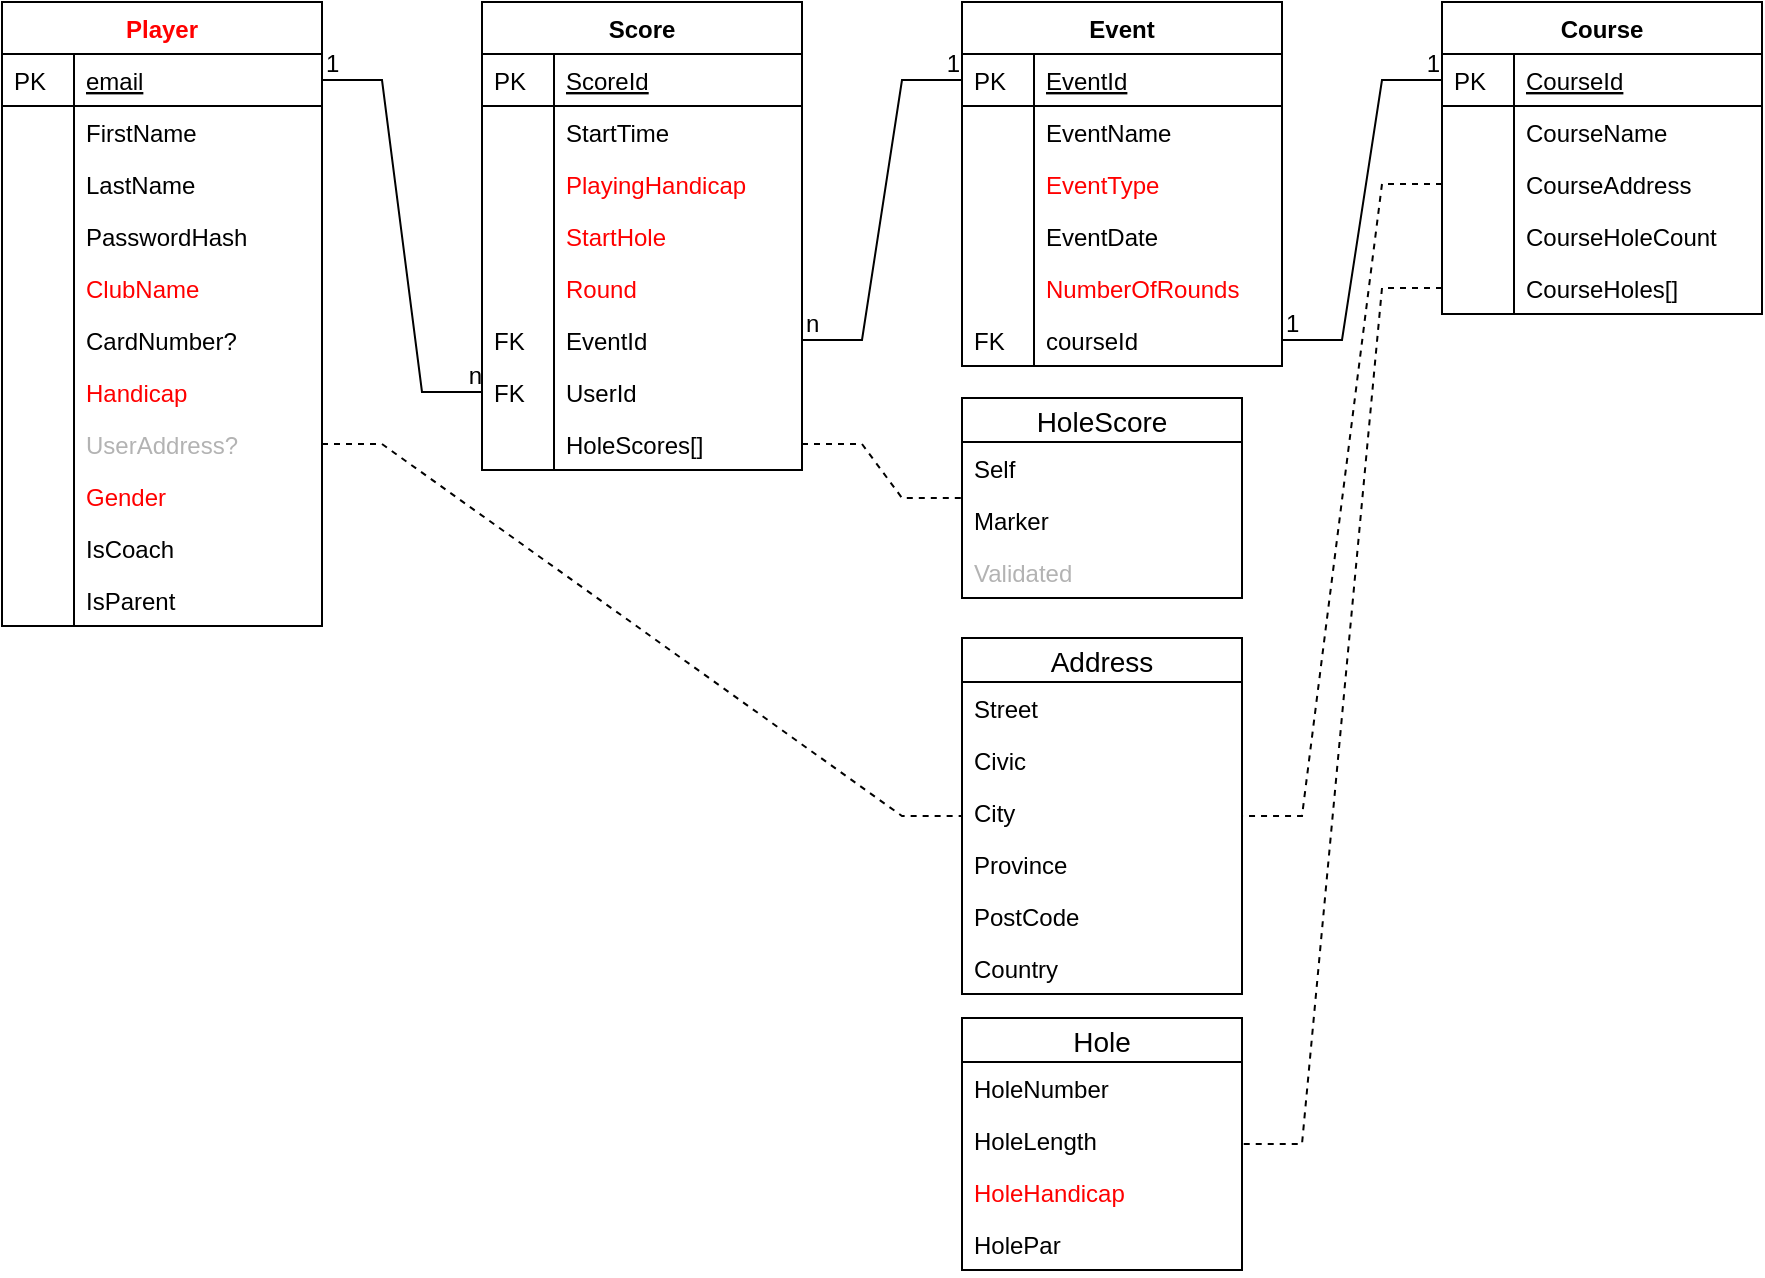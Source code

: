 <mxfile version="12.9.13" type="device"><diagram id="C5RBs43oDa-KdzZeNtuy" name="Page-1"><mxGraphModel dx="621" dy="469" grid="1" gridSize="10" guides="1" tooltips="1" connect="1" arrows="1" fold="1" page="1" pageScale="1" pageWidth="1169" pageHeight="827" math="0" shadow="0"><root><mxCell id="WIyWlLk6GJQsqaUBKTNV-0"/><mxCell id="WIyWlLk6GJQsqaUBKTNV-1" parent="WIyWlLk6GJQsqaUBKTNV-0"/><mxCell id="zkfFHV4jXpPFQw0GAbJ--51" value="Player" style="swimlane;fontStyle=1;childLayout=stackLayout;horizontal=1;startSize=26;horizontalStack=0;resizeParent=1;resizeLast=0;collapsible=1;marginBottom=0;rounded=0;shadow=0;strokeWidth=1;fontColor=#FF0000;" parent="WIyWlLk6GJQsqaUBKTNV-1" vertex="1"><mxGeometry x="40" y="42" width="160" height="312" as="geometry"><mxRectangle x="20" y="80" width="160" height="26" as="alternateBounds"/></mxGeometry></mxCell><mxCell id="zkfFHV4jXpPFQw0GAbJ--52" value="email" style="shape=partialRectangle;top=0;left=0;right=0;bottom=1;align=left;verticalAlign=top;fillColor=none;spacingLeft=40;spacingRight=4;overflow=hidden;rotatable=0;points=[[0,0.5],[1,0.5]];portConstraint=eastwest;dropTarget=0;rounded=0;shadow=0;strokeWidth=1;fontStyle=4" parent="zkfFHV4jXpPFQw0GAbJ--51" vertex="1"><mxGeometry y="26" width="160" height="26" as="geometry"/></mxCell><mxCell id="zkfFHV4jXpPFQw0GAbJ--53" value="PK" style="shape=partialRectangle;top=0;left=0;bottom=0;fillColor=none;align=left;verticalAlign=top;spacingLeft=4;spacingRight=4;overflow=hidden;rotatable=0;points=[];portConstraint=eastwest;part=1;" parent="zkfFHV4jXpPFQw0GAbJ--52" vertex="1" connectable="0"><mxGeometry width="36" height="26" as="geometry"/></mxCell><mxCell id="zkfFHV4jXpPFQw0GAbJ--54" value="FirstName" style="shape=partialRectangle;top=0;left=0;right=0;bottom=0;align=left;verticalAlign=top;fillColor=none;spacingLeft=40;spacingRight=4;overflow=hidden;rotatable=0;points=[[0,0.5],[1,0.5]];portConstraint=eastwest;dropTarget=0;rounded=0;shadow=0;strokeWidth=1;" parent="zkfFHV4jXpPFQw0GAbJ--51" vertex="1"><mxGeometry y="52" width="160" height="26" as="geometry"/></mxCell><mxCell id="zkfFHV4jXpPFQw0GAbJ--55" value="" style="shape=partialRectangle;top=0;left=0;bottom=0;fillColor=none;align=left;verticalAlign=top;spacingLeft=4;spacingRight=4;overflow=hidden;rotatable=0;points=[];portConstraint=eastwest;part=1;" parent="zkfFHV4jXpPFQw0GAbJ--54" vertex="1" connectable="0"><mxGeometry width="36" height="26" as="geometry"/></mxCell><mxCell id="CNbzcFAfPootxd4gBOf6-0" value="LastName" style="shape=partialRectangle;top=0;left=0;right=0;bottom=0;align=left;verticalAlign=top;fillColor=none;spacingLeft=40;spacingRight=4;overflow=hidden;rotatable=0;points=[[0,0.5],[1,0.5]];portConstraint=eastwest;dropTarget=0;rounded=0;shadow=0;strokeWidth=1;" parent="zkfFHV4jXpPFQw0GAbJ--51" vertex="1"><mxGeometry y="78" width="160" height="26" as="geometry"/></mxCell><mxCell id="CNbzcFAfPootxd4gBOf6-1" value="" style="shape=partialRectangle;top=0;left=0;bottom=0;fillColor=none;align=left;verticalAlign=top;spacingLeft=4;spacingRight=4;overflow=hidden;rotatable=0;points=[];portConstraint=eastwest;part=1;" parent="CNbzcFAfPootxd4gBOf6-0" vertex="1" connectable="0"><mxGeometry width="36" height="26" as="geometry"/></mxCell><mxCell id="CNbzcFAfPootxd4gBOf6-2" value="PasswordHash" style="shape=partialRectangle;top=0;left=0;right=0;bottom=0;align=left;verticalAlign=top;fillColor=none;spacingLeft=40;spacingRight=4;overflow=hidden;rotatable=0;points=[[0,0.5],[1,0.5]];portConstraint=eastwest;dropTarget=0;rounded=0;shadow=0;strokeWidth=1;" parent="zkfFHV4jXpPFQw0GAbJ--51" vertex="1"><mxGeometry y="104" width="160" height="26" as="geometry"/></mxCell><mxCell id="CNbzcFAfPootxd4gBOf6-3" value="" style="shape=partialRectangle;top=0;left=0;bottom=0;fillColor=none;align=left;verticalAlign=top;spacingLeft=4;spacingRight=4;overflow=hidden;rotatable=0;points=[];portConstraint=eastwest;part=1;" parent="CNbzcFAfPootxd4gBOf6-2" vertex="1" connectable="0"><mxGeometry width="36" height="26" as="geometry"/></mxCell><mxCell id="kqVIiH5N-FaL8CPObBzs-2" value="ClubName" style="shape=partialRectangle;top=0;left=0;right=0;bottom=0;align=left;verticalAlign=top;fillColor=none;spacingLeft=40;spacingRight=4;overflow=hidden;rotatable=0;points=[[0,0.5],[1,0.5]];portConstraint=eastwest;dropTarget=0;rounded=0;shadow=0;strokeWidth=1;fontColor=#FF0000;" vertex="1" parent="zkfFHV4jXpPFQw0GAbJ--51"><mxGeometry y="130" width="160" height="26" as="geometry"/></mxCell><mxCell id="kqVIiH5N-FaL8CPObBzs-3" value="" style="shape=partialRectangle;top=0;left=0;bottom=0;fillColor=none;align=left;verticalAlign=top;spacingLeft=4;spacingRight=4;overflow=hidden;rotatable=0;points=[];portConstraint=eastwest;part=1;" vertex="1" connectable="0" parent="kqVIiH5N-FaL8CPObBzs-2"><mxGeometry width="36" height="26" as="geometry"/></mxCell><mxCell id="CNbzcFAfPootxd4gBOf6-4" value="CardNumber?" style="shape=partialRectangle;top=0;left=0;right=0;bottom=0;align=left;verticalAlign=top;fillColor=none;spacingLeft=40;spacingRight=4;overflow=hidden;rotatable=0;points=[[0,0.5],[1,0.5]];portConstraint=eastwest;dropTarget=0;rounded=0;shadow=0;strokeWidth=1;" parent="zkfFHV4jXpPFQw0GAbJ--51" vertex="1"><mxGeometry y="156" width="160" height="26" as="geometry"/></mxCell><mxCell id="CNbzcFAfPootxd4gBOf6-5" value="" style="shape=partialRectangle;top=0;left=0;bottom=0;fillColor=none;align=left;verticalAlign=top;spacingLeft=4;spacingRight=4;overflow=hidden;rotatable=0;points=[];portConstraint=eastwest;part=1;" parent="CNbzcFAfPootxd4gBOf6-4" vertex="1" connectable="0"><mxGeometry width="36" height="26" as="geometry"/></mxCell><mxCell id="CNbzcFAfPootxd4gBOf6-6" value="Handicap" style="shape=partialRectangle;top=0;left=0;right=0;bottom=0;align=left;verticalAlign=top;fillColor=none;spacingLeft=40;spacingRight=4;overflow=hidden;rotatable=0;points=[[0,0.5],[1,0.5]];portConstraint=eastwest;dropTarget=0;rounded=0;shadow=0;strokeWidth=1;fontColor=#FF0000;" parent="zkfFHV4jXpPFQw0GAbJ--51" vertex="1"><mxGeometry y="182" width="160" height="26" as="geometry"/></mxCell><mxCell id="CNbzcFAfPootxd4gBOf6-7" value="" style="shape=partialRectangle;top=0;left=0;bottom=0;fillColor=none;align=left;verticalAlign=top;spacingLeft=4;spacingRight=4;overflow=hidden;rotatable=0;points=[];portConstraint=eastwest;part=1;" parent="CNbzcFAfPootxd4gBOf6-6" vertex="1" connectable="0"><mxGeometry width="36" height="26" as="geometry"/></mxCell><mxCell id="CNbzcFAfPootxd4gBOf6-12" value="UserAddress?" style="shape=partialRectangle;top=0;left=0;right=0;bottom=0;align=left;verticalAlign=top;fillColor=none;spacingLeft=40;spacingRight=4;overflow=hidden;rotatable=0;points=[[0,0.5],[1,0.5]];portConstraint=eastwest;dropTarget=0;rounded=0;shadow=0;strokeWidth=1;fontColor=#B3B3B3;" parent="zkfFHV4jXpPFQw0GAbJ--51" vertex="1"><mxGeometry y="208" width="160" height="26" as="geometry"/></mxCell><mxCell id="CNbzcFAfPootxd4gBOf6-13" value="" style="shape=partialRectangle;top=0;left=0;bottom=0;fillColor=none;align=left;verticalAlign=top;spacingLeft=4;spacingRight=4;overflow=hidden;rotatable=0;points=[];portConstraint=eastwest;part=1;" parent="CNbzcFAfPootxd4gBOf6-12" vertex="1" connectable="0"><mxGeometry width="36" height="26" as="geometry"/></mxCell><mxCell id="kqVIiH5N-FaL8CPObBzs-0" value="Gender" style="shape=partialRectangle;top=0;left=0;right=0;bottom=0;align=left;verticalAlign=top;fillColor=none;spacingLeft=40;spacingRight=4;overflow=hidden;rotatable=0;points=[[0,0.5],[1,0.5]];portConstraint=eastwest;dropTarget=0;rounded=0;shadow=0;strokeWidth=1;fontColor=#FF0000;" vertex="1" parent="zkfFHV4jXpPFQw0GAbJ--51"><mxGeometry y="234" width="160" height="26" as="geometry"/></mxCell><mxCell id="kqVIiH5N-FaL8CPObBzs-1" value="" style="shape=partialRectangle;top=0;left=0;bottom=0;fillColor=none;align=left;verticalAlign=top;spacingLeft=4;spacingRight=4;overflow=hidden;rotatable=0;points=[];portConstraint=eastwest;part=1;" vertex="1" connectable="0" parent="kqVIiH5N-FaL8CPObBzs-0"><mxGeometry width="36" height="26" as="geometry"/></mxCell><mxCell id="CNbzcFAfPootxd4gBOf6-10" value="IsCoach" style="shape=partialRectangle;top=0;left=0;right=0;bottom=0;align=left;verticalAlign=top;fillColor=none;spacingLeft=40;spacingRight=4;overflow=hidden;rotatable=0;points=[[0,0.5],[1,0.5]];portConstraint=eastwest;dropTarget=0;rounded=0;shadow=0;strokeWidth=1;" parent="zkfFHV4jXpPFQw0GAbJ--51" vertex="1"><mxGeometry y="260" width="160" height="26" as="geometry"/></mxCell><mxCell id="CNbzcFAfPootxd4gBOf6-11" value="" style="shape=partialRectangle;top=0;left=0;bottom=0;fillColor=none;align=left;verticalAlign=top;spacingLeft=4;spacingRight=4;overflow=hidden;rotatable=0;points=[];portConstraint=eastwest;part=1;" parent="CNbzcFAfPootxd4gBOf6-10" vertex="1" connectable="0"><mxGeometry width="36" height="26" as="geometry"/></mxCell><mxCell id="CNbzcFAfPootxd4gBOf6-8" value="IsParent" style="shape=partialRectangle;top=0;left=0;right=0;bottom=0;align=left;verticalAlign=top;fillColor=none;spacingLeft=40;spacingRight=4;overflow=hidden;rotatable=0;points=[[0,0.5],[1,0.5]];portConstraint=eastwest;dropTarget=0;rounded=0;shadow=0;strokeWidth=1;" parent="zkfFHV4jXpPFQw0GAbJ--51" vertex="1"><mxGeometry y="286" width="160" height="26" as="geometry"/></mxCell><mxCell id="CNbzcFAfPootxd4gBOf6-9" value="" style="shape=partialRectangle;top=0;left=0;bottom=0;fillColor=none;align=left;verticalAlign=top;spacingLeft=4;spacingRight=4;overflow=hidden;rotatable=0;points=[];portConstraint=eastwest;part=1;" parent="CNbzcFAfPootxd4gBOf6-8" vertex="1" connectable="0"><mxGeometry width="36" height="26" as="geometry"/></mxCell><mxCell id="jcFUPDY8-ciqzz3bYHUC-16" value="" style="endArrow=none;html=1;rounded=0;exitX=1;exitY=0.5;exitDx=0;exitDy=0;entryX=0;entryY=0.5;entryDx=0;entryDy=0;edgeStyle=entityRelationEdgeStyle;" parent="WIyWlLk6GJQsqaUBKTNV-1" source="zkfFHV4jXpPFQw0GAbJ--52" target="jcFUPDY8-ciqzz3bYHUC-13" edge="1"><mxGeometry relative="1" as="geometry"><mxPoint x="280" y="200" as="sourcePoint"/><mxPoint x="330" y="210" as="targetPoint"/></mxGeometry></mxCell><mxCell id="jcFUPDY8-ciqzz3bYHUC-17" value="1" style="resizable=0;html=1;align=left;verticalAlign=bottom;" parent="jcFUPDY8-ciqzz3bYHUC-16" connectable="0" vertex="1"><mxGeometry x="-1" relative="1" as="geometry"/></mxCell><mxCell id="jcFUPDY8-ciqzz3bYHUC-18" value="n" style="resizable=0;html=1;align=right;verticalAlign=bottom;" parent="jcFUPDY8-ciqzz3bYHUC-16" connectable="0" vertex="1"><mxGeometry x="1" relative="1" as="geometry"/></mxCell><mxCell id="zkfFHV4jXpPFQw0GAbJ--56" value="Score" style="swimlane;fontStyle=1;childLayout=stackLayout;horizontal=1;startSize=26;horizontalStack=0;resizeParent=1;resizeLast=0;collapsible=1;marginBottom=0;rounded=0;shadow=0;strokeWidth=1;" parent="WIyWlLk6GJQsqaUBKTNV-1" vertex="1"><mxGeometry x="280" y="42" width="160" height="234" as="geometry"><mxRectangle x="260" y="80" width="160" height="26" as="alternateBounds"/></mxGeometry></mxCell><mxCell id="zkfFHV4jXpPFQw0GAbJ--57" value="ScoreId" style="shape=partialRectangle;top=0;left=0;right=0;bottom=1;align=left;verticalAlign=top;fillColor=none;spacingLeft=40;spacingRight=4;overflow=hidden;rotatable=0;points=[[0,0.5],[1,0.5]];portConstraint=eastwest;dropTarget=0;rounded=0;shadow=0;strokeWidth=1;fontStyle=4" parent="zkfFHV4jXpPFQw0GAbJ--56" vertex="1"><mxGeometry y="26" width="160" height="26" as="geometry"/></mxCell><mxCell id="zkfFHV4jXpPFQw0GAbJ--58" value="PK" style="shape=partialRectangle;top=0;left=0;bottom=0;fillColor=none;align=left;verticalAlign=top;spacingLeft=4;spacingRight=4;overflow=hidden;rotatable=0;points=[];portConstraint=eastwest;part=1;" parent="zkfFHV4jXpPFQw0GAbJ--57" vertex="1" connectable="0"><mxGeometry width="36" height="26" as="geometry"/></mxCell><mxCell id="zkfFHV4jXpPFQw0GAbJ--59" value="StartTime" style="shape=partialRectangle;top=0;left=0;right=0;bottom=0;align=left;verticalAlign=top;fillColor=none;spacingLeft=40;spacingRight=4;overflow=hidden;rotatable=0;points=[[0,0.5],[1,0.5]];portConstraint=eastwest;dropTarget=0;rounded=0;shadow=0;strokeWidth=1;" parent="zkfFHV4jXpPFQw0GAbJ--56" vertex="1"><mxGeometry y="52" width="160" height="26" as="geometry"/></mxCell><mxCell id="zkfFHV4jXpPFQw0GAbJ--60" value="" style="shape=partialRectangle;top=0;left=0;bottom=0;fillColor=none;align=left;verticalAlign=top;spacingLeft=4;spacingRight=4;overflow=hidden;rotatable=0;points=[];portConstraint=eastwest;part=1;" parent="zkfFHV4jXpPFQw0GAbJ--59" vertex="1" connectable="0"><mxGeometry width="36" height="26" as="geometry"/></mxCell><mxCell id="kqVIiH5N-FaL8CPObBzs-9" value="PlayingHandicap" style="shape=partialRectangle;top=0;left=0;right=0;bottom=0;align=left;verticalAlign=top;fillColor=none;spacingLeft=40;spacingRight=4;overflow=hidden;rotatable=0;points=[[0,0.5],[1,0.5]];portConstraint=eastwest;dropTarget=0;rounded=0;shadow=0;strokeWidth=1;fontColor=#FF0000;" vertex="1" parent="zkfFHV4jXpPFQw0GAbJ--56"><mxGeometry y="78" width="160" height="26" as="geometry"/></mxCell><mxCell id="kqVIiH5N-FaL8CPObBzs-10" value="" style="shape=partialRectangle;top=0;left=0;bottom=0;fillColor=none;align=left;verticalAlign=top;spacingLeft=4;spacingRight=4;overflow=hidden;rotatable=0;points=[];portConstraint=eastwest;part=1;" vertex="1" connectable="0" parent="kqVIiH5N-FaL8CPObBzs-9"><mxGeometry width="36" height="26" as="geometry"/></mxCell><mxCell id="kqVIiH5N-FaL8CPObBzs-7" value="StartHole" style="shape=partialRectangle;top=0;left=0;right=0;bottom=0;align=left;verticalAlign=top;fillColor=none;spacingLeft=40;spacingRight=4;overflow=hidden;rotatable=0;points=[[0,0.5],[1,0.5]];portConstraint=eastwest;dropTarget=0;rounded=0;shadow=0;strokeWidth=1;fontColor=#FF0000;" vertex="1" parent="zkfFHV4jXpPFQw0GAbJ--56"><mxGeometry y="104" width="160" height="26" as="geometry"/></mxCell><mxCell id="kqVIiH5N-FaL8CPObBzs-8" value="" style="shape=partialRectangle;top=0;left=0;bottom=0;fillColor=none;align=left;verticalAlign=top;spacingLeft=4;spacingRight=4;overflow=hidden;rotatable=0;points=[];portConstraint=eastwest;part=1;" vertex="1" connectable="0" parent="kqVIiH5N-FaL8CPObBzs-7"><mxGeometry width="36" height="26" as="geometry"/></mxCell><mxCell id="zkfFHV4jXpPFQw0GAbJ--61" value="Round" style="shape=partialRectangle;top=0;left=0;right=0;bottom=0;align=left;verticalAlign=top;fillColor=none;spacingLeft=40;spacingRight=4;overflow=hidden;rotatable=0;points=[[0,0.5],[1,0.5]];portConstraint=eastwest;dropTarget=0;rounded=0;shadow=0;strokeWidth=1;fontColor=#FF0000;" parent="zkfFHV4jXpPFQw0GAbJ--56" vertex="1"><mxGeometry y="130" width="160" height="26" as="geometry"/></mxCell><mxCell id="zkfFHV4jXpPFQw0GAbJ--62" value="" style="shape=partialRectangle;top=0;left=0;bottom=0;fillColor=none;align=left;verticalAlign=top;spacingLeft=4;spacingRight=4;overflow=hidden;rotatable=0;points=[];portConstraint=eastwest;part=1;" parent="zkfFHV4jXpPFQw0GAbJ--61" vertex="1" connectable="0"><mxGeometry width="36" height="26" as="geometry"/></mxCell><mxCell id="jcFUPDY8-ciqzz3bYHUC-11" value="EventId" style="shape=partialRectangle;top=0;left=0;right=0;bottom=0;align=left;verticalAlign=top;fillColor=none;spacingLeft=40;spacingRight=4;overflow=hidden;rotatable=0;points=[[0,0.5],[1,0.5]];portConstraint=eastwest;dropTarget=0;rounded=0;shadow=0;strokeWidth=1;" parent="zkfFHV4jXpPFQw0GAbJ--56" vertex="1"><mxGeometry y="156" width="160" height="26" as="geometry"/></mxCell><mxCell id="jcFUPDY8-ciqzz3bYHUC-12" value="FK" style="shape=partialRectangle;top=0;left=0;bottom=0;fillColor=none;align=left;verticalAlign=top;spacingLeft=4;spacingRight=4;overflow=hidden;rotatable=0;points=[];portConstraint=eastwest;part=1;" parent="jcFUPDY8-ciqzz3bYHUC-11" vertex="1" connectable="0"><mxGeometry width="36" height="26" as="geometry"/></mxCell><mxCell id="jcFUPDY8-ciqzz3bYHUC-13" value="UserId" style="shape=partialRectangle;top=0;left=0;right=0;bottom=0;align=left;verticalAlign=top;fillColor=none;spacingLeft=40;spacingRight=4;overflow=hidden;rotatable=0;points=[[0,0.5],[1,0.5]];portConstraint=eastwest;dropTarget=0;rounded=0;shadow=0;strokeWidth=1;" parent="zkfFHV4jXpPFQw0GAbJ--56" vertex="1"><mxGeometry y="182" width="160" height="26" as="geometry"/></mxCell><mxCell id="jcFUPDY8-ciqzz3bYHUC-14" value="FK" style="shape=partialRectangle;top=0;left=0;bottom=0;fillColor=none;align=left;verticalAlign=top;spacingLeft=4;spacingRight=4;overflow=hidden;rotatable=0;points=[];portConstraint=eastwest;part=1;" parent="jcFUPDY8-ciqzz3bYHUC-13" vertex="1" connectable="0"><mxGeometry width="36" height="26" as="geometry"/></mxCell><mxCell id="P5c_yfgn9r5V4UXOkbUd-7" value="HoleScores[]" style="shape=partialRectangle;top=0;left=0;right=0;bottom=0;align=left;verticalAlign=top;fillColor=none;spacingLeft=40;spacingRight=4;overflow=hidden;rotatable=0;points=[[0,0.5],[1,0.5]];portConstraint=eastwest;dropTarget=0;rounded=0;shadow=0;strokeWidth=1;" parent="zkfFHV4jXpPFQw0GAbJ--56" vertex="1"><mxGeometry y="208" width="160" height="26" as="geometry"/></mxCell><mxCell id="P5c_yfgn9r5V4UXOkbUd-8" value="" style="shape=partialRectangle;top=0;left=0;bottom=0;fillColor=none;align=left;verticalAlign=top;spacingLeft=4;spacingRight=4;overflow=hidden;rotatable=0;points=[];portConstraint=eastwest;part=1;" parent="P5c_yfgn9r5V4UXOkbUd-7" vertex="1" connectable="0"><mxGeometry width="36" height="26" as="geometry"/></mxCell><mxCell id="jcFUPDY8-ciqzz3bYHUC-42" value="" style="endArrow=none;html=1;rounded=0;edgeStyle=entityRelationEdgeStyle;" parent="WIyWlLk6GJQsqaUBKTNV-1" source="jcFUPDY8-ciqzz3bYHUC-11" target="zkfFHV4jXpPFQw0GAbJ--65" edge="1"><mxGeometry relative="1" as="geometry"><mxPoint x="470" y="435" as="sourcePoint"/><mxPoint x="560" y="383" as="targetPoint"/></mxGeometry></mxCell><mxCell id="jcFUPDY8-ciqzz3bYHUC-43" value="n" style="resizable=0;html=1;align=left;verticalAlign=bottom;" parent="jcFUPDY8-ciqzz3bYHUC-42" connectable="0" vertex="1"><mxGeometry x="-1" relative="1" as="geometry"/></mxCell><mxCell id="jcFUPDY8-ciqzz3bYHUC-44" value="1" style="resizable=0;html=1;align=right;verticalAlign=bottom;" parent="jcFUPDY8-ciqzz3bYHUC-42" connectable="0" vertex="1"><mxGeometry x="1" relative="1" as="geometry"/></mxCell><mxCell id="zkfFHV4jXpPFQw0GAbJ--64" value="Event" style="swimlane;fontStyle=1;childLayout=stackLayout;horizontal=1;startSize=26;horizontalStack=0;resizeParent=1;resizeLast=0;collapsible=1;marginBottom=0;rounded=0;shadow=0;strokeWidth=1;" parent="WIyWlLk6GJQsqaUBKTNV-1" vertex="1"><mxGeometry x="520" y="42" width="160" height="182" as="geometry"><mxRectangle x="260" y="270" width="160" height="26" as="alternateBounds"/></mxGeometry></mxCell><mxCell id="zkfFHV4jXpPFQw0GAbJ--65" value="EventId" style="shape=partialRectangle;top=0;left=0;right=0;bottom=1;align=left;verticalAlign=top;fillColor=none;spacingLeft=40;spacingRight=4;overflow=hidden;rotatable=0;points=[[0,0.5],[1,0.5]];portConstraint=eastwest;dropTarget=0;rounded=0;shadow=0;strokeWidth=1;fontStyle=4" parent="zkfFHV4jXpPFQw0GAbJ--64" vertex="1"><mxGeometry y="26" width="160" height="26" as="geometry"/></mxCell><mxCell id="zkfFHV4jXpPFQw0GAbJ--66" value="PK" style="shape=partialRectangle;top=0;left=0;bottom=0;fillColor=none;align=left;verticalAlign=top;spacingLeft=4;spacingRight=4;overflow=hidden;rotatable=0;points=[];portConstraint=eastwest;part=1;" parent="zkfFHV4jXpPFQw0GAbJ--65" vertex="1" connectable="0"><mxGeometry width="36" height="26" as="geometry"/></mxCell><mxCell id="zkfFHV4jXpPFQw0GAbJ--67" value="EventName" style="shape=partialRectangle;top=0;left=0;right=0;bottom=0;align=left;verticalAlign=top;fillColor=none;spacingLeft=40;spacingRight=4;overflow=hidden;rotatable=0;points=[[0,0.5],[1,0.5]];portConstraint=eastwest;dropTarget=0;rounded=0;shadow=0;strokeWidth=1;" parent="zkfFHV4jXpPFQw0GAbJ--64" vertex="1"><mxGeometry y="52" width="160" height="26" as="geometry"/></mxCell><mxCell id="zkfFHV4jXpPFQw0GAbJ--68" value="" style="shape=partialRectangle;top=0;left=0;bottom=0;fillColor=none;align=left;verticalAlign=top;spacingLeft=4;spacingRight=4;overflow=hidden;rotatable=0;points=[];portConstraint=eastwest;part=1;" parent="zkfFHV4jXpPFQw0GAbJ--67" vertex="1" connectable="0"><mxGeometry width="36" height="26" as="geometry"/></mxCell><mxCell id="kqVIiH5N-FaL8CPObBzs-4" value="EventType" style="shape=partialRectangle;top=0;left=0;right=0;bottom=0;align=left;verticalAlign=top;fillColor=none;spacingLeft=40;spacingRight=4;overflow=hidden;rotatable=0;points=[[0,0.5],[1,0.5]];portConstraint=eastwest;dropTarget=0;rounded=0;shadow=0;strokeWidth=1;fontColor=#FF0000;" vertex="1" parent="zkfFHV4jXpPFQw0GAbJ--64"><mxGeometry y="78" width="160" height="26" as="geometry"/></mxCell><mxCell id="kqVIiH5N-FaL8CPObBzs-5" value="" style="shape=partialRectangle;top=0;left=0;bottom=0;fillColor=none;align=left;verticalAlign=top;spacingLeft=4;spacingRight=4;overflow=hidden;rotatable=0;points=[];portConstraint=eastwest;part=1;" vertex="1" connectable="0" parent="kqVIiH5N-FaL8CPObBzs-4"><mxGeometry width="36" height="26" as="geometry"/></mxCell><mxCell id="zkfFHV4jXpPFQw0GAbJ--69" value="EventDate" style="shape=partialRectangle;top=0;left=0;right=0;bottom=0;align=left;verticalAlign=top;fillColor=none;spacingLeft=40;spacingRight=4;overflow=hidden;rotatable=0;points=[[0,0.5],[1,0.5]];portConstraint=eastwest;dropTarget=0;rounded=0;shadow=0;strokeWidth=1;" parent="zkfFHV4jXpPFQw0GAbJ--64" vertex="1"><mxGeometry y="104" width="160" height="26" as="geometry"/></mxCell><mxCell id="zkfFHV4jXpPFQw0GAbJ--70" value="" style="shape=partialRectangle;top=0;left=0;bottom=0;fillColor=none;align=left;verticalAlign=top;spacingLeft=4;spacingRight=4;overflow=hidden;rotatable=0;points=[];portConstraint=eastwest;part=1;" parent="zkfFHV4jXpPFQw0GAbJ--69" vertex="1" connectable="0"><mxGeometry width="36" height="26" as="geometry"/></mxCell><mxCell id="jcFUPDY8-ciqzz3bYHUC-19" value="NumberOfRounds" style="shape=partialRectangle;top=0;left=0;right=0;bottom=0;align=left;verticalAlign=top;fillColor=none;spacingLeft=40;spacingRight=4;overflow=hidden;rotatable=0;points=[[0,0.5],[1,0.5]];portConstraint=eastwest;dropTarget=0;rounded=0;shadow=0;strokeWidth=1;fontColor=#FF0000;" parent="zkfFHV4jXpPFQw0GAbJ--64" vertex="1"><mxGeometry y="130" width="160" height="26" as="geometry"/></mxCell><mxCell id="jcFUPDY8-ciqzz3bYHUC-20" value="" style="shape=partialRectangle;top=0;left=0;bottom=0;fillColor=none;align=left;verticalAlign=top;spacingLeft=4;spacingRight=4;overflow=hidden;rotatable=0;points=[];portConstraint=eastwest;part=1;" parent="jcFUPDY8-ciqzz3bYHUC-19" vertex="1" connectable="0"><mxGeometry width="36" height="26" as="geometry"/></mxCell><mxCell id="jcFUPDY8-ciqzz3bYHUC-21" value="courseId" style="shape=partialRectangle;top=0;left=0;right=0;bottom=0;align=left;verticalAlign=top;fillColor=none;spacingLeft=40;spacingRight=4;overflow=hidden;rotatable=0;points=[[0,0.5],[1,0.5]];portConstraint=eastwest;dropTarget=0;rounded=0;shadow=0;strokeWidth=1;" parent="zkfFHV4jXpPFQw0GAbJ--64" vertex="1"><mxGeometry y="156" width="160" height="26" as="geometry"/></mxCell><mxCell id="jcFUPDY8-ciqzz3bYHUC-22" value="FK" style="shape=partialRectangle;top=0;left=0;bottom=0;fillColor=none;align=left;verticalAlign=top;spacingLeft=4;spacingRight=4;overflow=hidden;rotatable=0;points=[];portConstraint=eastwest;part=1;" parent="jcFUPDY8-ciqzz3bYHUC-21" vertex="1" connectable="0"><mxGeometry width="36" height="26" as="geometry"/></mxCell><mxCell id="jcFUPDY8-ciqzz3bYHUC-72" value="" style="endArrow=none;html=1;rounded=0;edgeStyle=entityRelationEdgeStyle;entryX=0;entryY=0.5;entryDx=0;entryDy=0;" parent="WIyWlLk6GJQsqaUBKTNV-1" source="jcFUPDY8-ciqzz3bYHUC-21" target="jcFUPDY8-ciqzz3bYHUC-24" edge="1"><mxGeometry relative="1" as="geometry"><mxPoint x="750" y="159" as="sourcePoint"/><mxPoint x="830" y="81" as="targetPoint"/></mxGeometry></mxCell><mxCell id="jcFUPDY8-ciqzz3bYHUC-73" value="1" style="resizable=0;html=1;align=left;verticalAlign=bottom;" parent="jcFUPDY8-ciqzz3bYHUC-72" connectable="0" vertex="1"><mxGeometry x="-1" relative="1" as="geometry"/></mxCell><mxCell id="jcFUPDY8-ciqzz3bYHUC-74" value="1" style="resizable=0;html=1;align=right;verticalAlign=bottom;" parent="jcFUPDY8-ciqzz3bYHUC-72" connectable="0" vertex="1"><mxGeometry x="1" relative="1" as="geometry"/></mxCell><mxCell id="jcFUPDY8-ciqzz3bYHUC-23" value="Course" style="swimlane;fontStyle=1;childLayout=stackLayout;horizontal=1;startSize=26;horizontalStack=0;resizeParent=1;resizeLast=0;collapsible=1;marginBottom=0;rounded=0;shadow=0;strokeWidth=1;" parent="WIyWlLk6GJQsqaUBKTNV-1" vertex="1"><mxGeometry x="760" y="42" width="160" height="156" as="geometry"><mxRectangle x="260" y="270" width="160" height="26" as="alternateBounds"/></mxGeometry></mxCell><mxCell id="jcFUPDY8-ciqzz3bYHUC-24" value="CourseId" style="shape=partialRectangle;top=0;left=0;right=0;bottom=1;align=left;verticalAlign=top;fillColor=none;spacingLeft=40;spacingRight=4;overflow=hidden;rotatable=0;points=[[0,0.5],[1,0.5]];portConstraint=eastwest;dropTarget=0;rounded=0;shadow=0;strokeWidth=1;fontStyle=4" parent="jcFUPDY8-ciqzz3bYHUC-23" vertex="1"><mxGeometry y="26" width="160" height="26" as="geometry"/></mxCell><mxCell id="jcFUPDY8-ciqzz3bYHUC-25" value="PK" style="shape=partialRectangle;top=0;left=0;bottom=0;fillColor=none;align=left;verticalAlign=top;spacingLeft=4;spacingRight=4;overflow=hidden;rotatable=0;points=[];portConstraint=eastwest;part=1;" parent="jcFUPDY8-ciqzz3bYHUC-24" vertex="1" connectable="0"><mxGeometry width="36" height="26" as="geometry"/></mxCell><mxCell id="jcFUPDY8-ciqzz3bYHUC-26" value="CourseName" style="shape=partialRectangle;top=0;left=0;right=0;bottom=0;align=left;verticalAlign=top;fillColor=none;spacingLeft=40;spacingRight=4;overflow=hidden;rotatable=0;points=[[0,0.5],[1,0.5]];portConstraint=eastwest;dropTarget=0;rounded=0;shadow=0;strokeWidth=1;" parent="jcFUPDY8-ciqzz3bYHUC-23" vertex="1"><mxGeometry y="52" width="160" height="26" as="geometry"/></mxCell><mxCell id="jcFUPDY8-ciqzz3bYHUC-27" value="" style="shape=partialRectangle;top=0;left=0;bottom=0;fillColor=none;align=left;verticalAlign=top;spacingLeft=4;spacingRight=4;overflow=hidden;rotatable=0;points=[];portConstraint=eastwest;part=1;" parent="jcFUPDY8-ciqzz3bYHUC-26" vertex="1" connectable="0"><mxGeometry width="36" height="26" as="geometry"/></mxCell><mxCell id="jcFUPDY8-ciqzz3bYHUC-28" value="CourseAddress" style="shape=partialRectangle;top=0;left=0;right=0;bottom=0;align=left;verticalAlign=top;fillColor=none;spacingLeft=40;spacingRight=4;overflow=hidden;rotatable=0;points=[[0,0.5],[1,0.5]];portConstraint=eastwest;dropTarget=0;rounded=0;shadow=0;strokeWidth=1;" parent="jcFUPDY8-ciqzz3bYHUC-23" vertex="1"><mxGeometry y="78" width="160" height="26" as="geometry"/></mxCell><mxCell id="jcFUPDY8-ciqzz3bYHUC-29" value="" style="shape=partialRectangle;top=0;left=0;bottom=0;fillColor=none;align=left;verticalAlign=top;spacingLeft=4;spacingRight=4;overflow=hidden;rotatable=0;points=[];portConstraint=eastwest;part=1;" parent="jcFUPDY8-ciqzz3bYHUC-28" vertex="1" connectable="0"><mxGeometry width="36" height="26" as="geometry"/></mxCell><mxCell id="jcFUPDY8-ciqzz3bYHUC-30" value="CourseHoleCount" style="shape=partialRectangle;top=0;left=0;right=0;bottom=0;align=left;verticalAlign=top;fillColor=none;spacingLeft=40;spacingRight=4;overflow=hidden;rotatable=0;points=[[0,0.5],[1,0.5]];portConstraint=eastwest;dropTarget=0;rounded=0;shadow=0;strokeWidth=1;" parent="jcFUPDY8-ciqzz3bYHUC-23" vertex="1"><mxGeometry y="104" width="160" height="26" as="geometry"/></mxCell><mxCell id="jcFUPDY8-ciqzz3bYHUC-31" value="" style="shape=partialRectangle;top=0;left=0;bottom=0;fillColor=none;align=left;verticalAlign=top;spacingLeft=4;spacingRight=4;overflow=hidden;rotatable=0;points=[];portConstraint=eastwest;part=1;" parent="jcFUPDY8-ciqzz3bYHUC-30" vertex="1" connectable="0"><mxGeometry width="36" height="26" as="geometry"/></mxCell><mxCell id="jcFUPDY8-ciqzz3bYHUC-32" value="CourseHoles[]" style="shape=partialRectangle;top=0;left=0;right=0;bottom=0;align=left;verticalAlign=top;fillColor=none;spacingLeft=40;spacingRight=4;overflow=hidden;rotatable=0;points=[[0,0.5],[1,0.5]];portConstraint=eastwest;dropTarget=0;rounded=0;shadow=0;strokeWidth=1;" parent="jcFUPDY8-ciqzz3bYHUC-23" vertex="1"><mxGeometry y="130" width="160" height="26" as="geometry"/></mxCell><mxCell id="jcFUPDY8-ciqzz3bYHUC-33" value="" style="shape=partialRectangle;top=0;left=0;bottom=0;fillColor=none;align=left;verticalAlign=top;spacingLeft=4;spacingRight=4;overflow=hidden;rotatable=0;points=[];portConstraint=eastwest;part=1;" parent="jcFUPDY8-ciqzz3bYHUC-32" vertex="1" connectable="0"><mxGeometry width="36" height="26" as="geometry"/></mxCell><mxCell id="P5c_yfgn9r5V4UXOkbUd-9" style="edgeStyle=entityRelationEdgeStyle;rounded=0;orthogonalLoop=1;jettySize=auto;html=1;endArrow=none;endFill=0;dashed=1;" parent="WIyWlLk6GJQsqaUBKTNV-1" source="CNbzcFAfPootxd4gBOf6-12" target="jcFUPDY8-ciqzz3bYHUC-58" edge="1"><mxGeometry relative="1" as="geometry"/></mxCell><mxCell id="P5c_yfgn9r5V4UXOkbUd-10" style="edgeStyle=entityRelationEdgeStyle;rounded=0;orthogonalLoop=1;jettySize=auto;html=1;endArrow=none;endFill=0;dashed=1;exitX=1;exitY=0.5;exitDx=0;exitDy=0;" parent="WIyWlLk6GJQsqaUBKTNV-1" source="P5c_yfgn9r5V4UXOkbUd-7" target="P5c_yfgn9r5V4UXOkbUd-0" edge="1"><mxGeometry relative="1" as="geometry"><mxPoint x="210" y="247" as="sourcePoint"/><mxPoint x="420" y="513" as="targetPoint"/></mxGeometry></mxCell><mxCell id="P5c_yfgn9r5V4UXOkbUd-11" style="edgeStyle=entityRelationEdgeStyle;rounded=0;orthogonalLoop=1;jettySize=auto;html=1;dashed=1;endArrow=none;endFill=0;" parent="WIyWlLk6GJQsqaUBKTNV-1" source="jcFUPDY8-ciqzz3bYHUC-28" target="jcFUPDY8-ciqzz3bYHUC-58" edge="1"><mxGeometry relative="1" as="geometry"/></mxCell><mxCell id="P5c_yfgn9r5V4UXOkbUd-0" value="HoleScore" style="swimlane;fontStyle=0;childLayout=stackLayout;horizontal=1;startSize=22;horizontalStack=0;resizeParent=1;resizeParentMax=0;resizeLast=0;collapsible=1;marginBottom=0;align=center;fontSize=14;" parent="WIyWlLk6GJQsqaUBKTNV-1" vertex="1"><mxGeometry x="520" y="240" width="140" height="100" as="geometry"/></mxCell><mxCell id="P5c_yfgn9r5V4UXOkbUd-1" value="Self" style="text;strokeColor=none;fillColor=none;spacingLeft=4;spacingRight=4;overflow=hidden;rotatable=0;points=[[0,0.5],[1,0.5]];portConstraint=eastwest;fontSize=12;" parent="P5c_yfgn9r5V4UXOkbUd-0" vertex="1"><mxGeometry y="22" width="140" height="26" as="geometry"/></mxCell><mxCell id="P5c_yfgn9r5V4UXOkbUd-2" value="Marker" style="text;strokeColor=none;fillColor=none;spacingLeft=4;spacingRight=4;overflow=hidden;rotatable=0;points=[[0,0.5],[1,0.5]];portConstraint=eastwest;fontSize=12;" parent="P5c_yfgn9r5V4UXOkbUd-0" vertex="1"><mxGeometry y="48" width="140" height="26" as="geometry"/></mxCell><mxCell id="P5c_yfgn9r5V4UXOkbUd-3" value="Validated" style="text;strokeColor=none;fillColor=none;spacingLeft=4;spacingRight=4;overflow=hidden;rotatable=0;points=[[0,0.5],[1,0.5]];portConstraint=eastwest;fontSize=12;fontColor=#B3B3B3;" parent="P5c_yfgn9r5V4UXOkbUd-0" vertex="1"><mxGeometry y="74" width="140" height="26" as="geometry"/></mxCell><mxCell id="jcFUPDY8-ciqzz3bYHUC-58" value="Address" style="swimlane;fontStyle=0;childLayout=stackLayout;horizontal=1;startSize=22;horizontalStack=0;resizeParent=1;resizeParentMax=0;resizeLast=0;collapsible=1;marginBottom=0;align=center;fontSize=14;" parent="WIyWlLk6GJQsqaUBKTNV-1" vertex="1"><mxGeometry x="520" y="360" width="140" height="178" as="geometry"/></mxCell><mxCell id="jcFUPDY8-ciqzz3bYHUC-59" value="Street" style="text;strokeColor=none;fillColor=none;spacingLeft=4;spacingRight=4;overflow=hidden;rotatable=0;points=[[0,0.5],[1,0.5]];portConstraint=eastwest;fontSize=12;" parent="jcFUPDY8-ciqzz3bYHUC-58" vertex="1"><mxGeometry y="22" width="140" height="26" as="geometry"/></mxCell><mxCell id="jcFUPDY8-ciqzz3bYHUC-60" value="Civic" style="text;strokeColor=none;fillColor=none;spacingLeft=4;spacingRight=4;overflow=hidden;rotatable=0;points=[[0,0.5],[1,0.5]];portConstraint=eastwest;fontSize=12;" parent="jcFUPDY8-ciqzz3bYHUC-58" vertex="1"><mxGeometry y="48" width="140" height="26" as="geometry"/></mxCell><mxCell id="jcFUPDY8-ciqzz3bYHUC-61" value="City" style="text;strokeColor=none;fillColor=none;spacingLeft=4;spacingRight=4;overflow=hidden;rotatable=0;points=[[0,0.5],[1,0.5]];portConstraint=eastwest;fontSize=12;" parent="jcFUPDY8-ciqzz3bYHUC-58" vertex="1"><mxGeometry y="74" width="140" height="26" as="geometry"/></mxCell><mxCell id="jcFUPDY8-ciqzz3bYHUC-62" value="Province" style="text;strokeColor=none;fillColor=none;spacingLeft=4;spacingRight=4;overflow=hidden;rotatable=0;points=[[0,0.5],[1,0.5]];portConstraint=eastwest;fontSize=12;" parent="jcFUPDY8-ciqzz3bYHUC-58" vertex="1"><mxGeometry y="100" width="140" height="26" as="geometry"/></mxCell><mxCell id="jcFUPDY8-ciqzz3bYHUC-63" value="PostCode" style="text;strokeColor=none;fillColor=none;spacingLeft=4;spacingRight=4;overflow=hidden;rotatable=0;points=[[0,0.5],[1,0.5]];portConstraint=eastwest;fontSize=12;" parent="jcFUPDY8-ciqzz3bYHUC-58" vertex="1"><mxGeometry y="126" width="140" height="26" as="geometry"/></mxCell><mxCell id="jcFUPDY8-ciqzz3bYHUC-64" value="Country" style="text;strokeColor=none;fillColor=none;spacingLeft=4;spacingRight=4;overflow=hidden;rotatable=0;points=[[0,0.5],[1,0.5]];portConstraint=eastwest;fontSize=12;" parent="jcFUPDY8-ciqzz3bYHUC-58" vertex="1"><mxGeometry y="152" width="140" height="26" as="geometry"/></mxCell><mxCell id="jcFUPDY8-ciqzz3bYHUC-65" value="Hole" style="swimlane;fontStyle=0;childLayout=stackLayout;horizontal=1;startSize=22;horizontalStack=0;resizeParent=1;resizeParentMax=0;resizeLast=0;collapsible=1;marginBottom=0;align=center;fontSize=14;" parent="WIyWlLk6GJQsqaUBKTNV-1" vertex="1"><mxGeometry x="520" y="550" width="140" height="126" as="geometry"/></mxCell><mxCell id="jcFUPDY8-ciqzz3bYHUC-66" value="HoleNumber" style="text;strokeColor=none;fillColor=none;spacingLeft=4;spacingRight=4;overflow=hidden;rotatable=0;points=[[0,0.5],[1,0.5]];portConstraint=eastwest;fontSize=12;" parent="jcFUPDY8-ciqzz3bYHUC-65" vertex="1"><mxGeometry y="22" width="140" height="26" as="geometry"/></mxCell><mxCell id="jcFUPDY8-ciqzz3bYHUC-67" value="HoleLength" style="text;strokeColor=none;fillColor=none;spacingLeft=4;spacingRight=4;overflow=hidden;rotatable=0;points=[[0,0.5],[1,0.5]];portConstraint=eastwest;fontSize=12;" parent="jcFUPDY8-ciqzz3bYHUC-65" vertex="1"><mxGeometry y="48" width="140" height="26" as="geometry"/></mxCell><mxCell id="kqVIiH5N-FaL8CPObBzs-6" value="HoleHandicap" style="text;strokeColor=none;fillColor=none;spacingLeft=4;spacingRight=4;overflow=hidden;rotatable=0;points=[[0,0.5],[1,0.5]];portConstraint=eastwest;fontSize=12;fontColor=#FF0000;" vertex="1" parent="jcFUPDY8-ciqzz3bYHUC-65"><mxGeometry y="74" width="140" height="26" as="geometry"/></mxCell><mxCell id="jcFUPDY8-ciqzz3bYHUC-68" value="HolePar" style="text;strokeColor=none;fillColor=none;spacingLeft=4;spacingRight=4;overflow=hidden;rotatable=0;points=[[0,0.5],[1,0.5]];portConstraint=eastwest;fontSize=12;" parent="jcFUPDY8-ciqzz3bYHUC-65" vertex="1"><mxGeometry y="100" width="140" height="26" as="geometry"/></mxCell><mxCell id="P5c_yfgn9r5V4UXOkbUd-12" style="edgeStyle=entityRelationEdgeStyle;rounded=0;orthogonalLoop=1;jettySize=auto;html=1;dashed=1;endArrow=none;endFill=0;" parent="WIyWlLk6GJQsqaUBKTNV-1" source="jcFUPDY8-ciqzz3bYHUC-32" target="jcFUPDY8-ciqzz3bYHUC-65" edge="1"><mxGeometry relative="1" as="geometry"/></mxCell></root></mxGraphModel></diagram></mxfile>